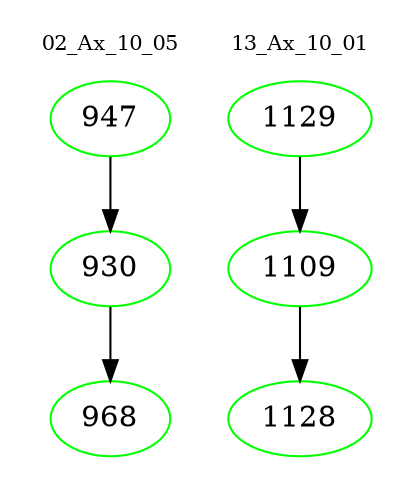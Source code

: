 digraph{
subgraph cluster_0 {
color = white
label = "02_Ax_10_05";
fontsize=10;
T0_947 [label="947", color="green"]
T0_947 -> T0_930 [color="black"]
T0_930 [label="930", color="green"]
T0_930 -> T0_968 [color="black"]
T0_968 [label="968", color="green"]
}
subgraph cluster_1 {
color = white
label = "13_Ax_10_01";
fontsize=10;
T1_1129 [label="1129", color="green"]
T1_1129 -> T1_1109 [color="black"]
T1_1109 [label="1109", color="green"]
T1_1109 -> T1_1128 [color="black"]
T1_1128 [label="1128", color="green"]
}
}
